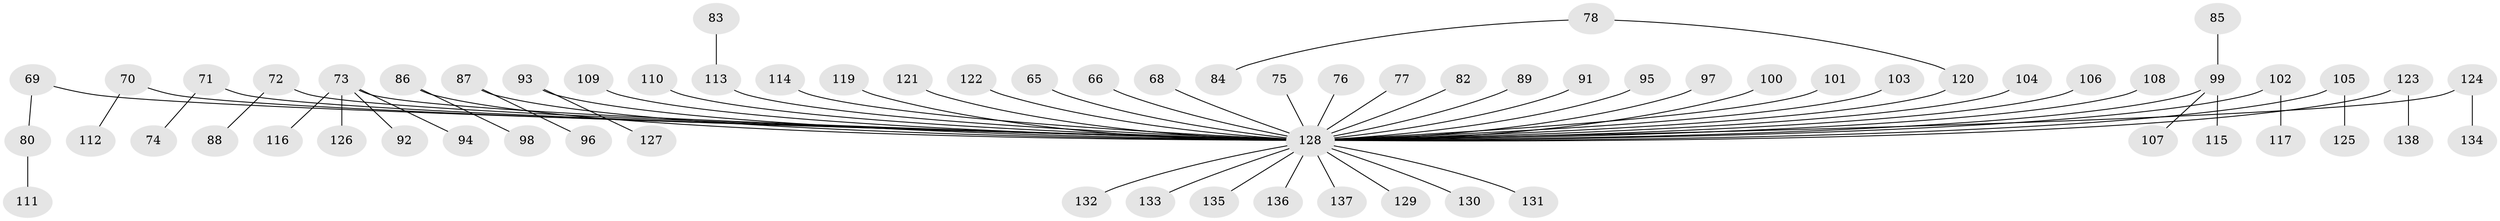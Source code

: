 // original degree distribution, {6: 0.014492753623188406, 2: 0.2391304347826087, 7: 0.021739130434782608, 3: 0.09420289855072464, 4: 0.050724637681159424, 5: 0.050724637681159424, 1: 0.5289855072463768}
// Generated by graph-tools (version 1.1) at 2025/53/03/09/25 04:53:02]
// undirected, 69 vertices, 68 edges
graph export_dot {
graph [start="1"]
  node [color=gray90,style=filled];
  65;
  66;
  68;
  69;
  70;
  71;
  72 [super="+45"];
  73 [super="+14"];
  74;
  75;
  76;
  77;
  78;
  80;
  82;
  83;
  84;
  85;
  86;
  87;
  88;
  89;
  91;
  92;
  93;
  94;
  95;
  96;
  97;
  98;
  99 [super="+9+30+33+44+53+60"];
  100;
  101;
  102;
  103;
  104;
  105;
  106;
  107;
  108;
  109;
  110;
  111;
  112;
  113 [super="+61"];
  114;
  115;
  116;
  117;
  119;
  120 [super="+37+52"];
  121;
  122;
  123;
  124;
  125;
  126;
  127;
  128 [super="+81+67+50+41+54+56+57+79+90+118+58+59"];
  129;
  130;
  131;
  132;
  133;
  134;
  135;
  136;
  137;
  138;
  65 -- 128;
  66 -- 128;
  68 -- 128;
  69 -- 80;
  69 -- 128;
  70 -- 112;
  70 -- 128;
  71 -- 74;
  71 -- 128;
  72 -- 88;
  72 -- 128;
  73 -- 116;
  73 -- 126;
  73 -- 92;
  73 -- 94;
  73 -- 128;
  75 -- 128;
  76 -- 128;
  77 -- 128;
  78 -- 84;
  78 -- 120;
  80 -- 111;
  82 -- 128;
  83 -- 113;
  85 -- 99;
  86 -- 98;
  86 -- 128;
  87 -- 96;
  87 -- 128;
  89 -- 128;
  91 -- 128;
  93 -- 127;
  93 -- 128;
  95 -- 128;
  97 -- 128;
  99 -- 115;
  99 -- 128;
  99 -- 107;
  100 -- 128;
  101 -- 128;
  102 -- 117;
  102 -- 128;
  103 -- 128;
  104 -- 128;
  105 -- 125;
  105 -- 128;
  106 -- 128;
  108 -- 128;
  109 -- 128;
  110 -- 128;
  113 -- 128;
  114 -- 128;
  119 -- 128;
  120 -- 128;
  121 -- 128;
  122 -- 128;
  123 -- 138;
  123 -- 128;
  124 -- 134;
  124 -- 128;
  128 -- 137;
  128 -- 129;
  128 -- 130;
  128 -- 131;
  128 -- 132;
  128 -- 133;
  128 -- 135;
  128 -- 136;
}
